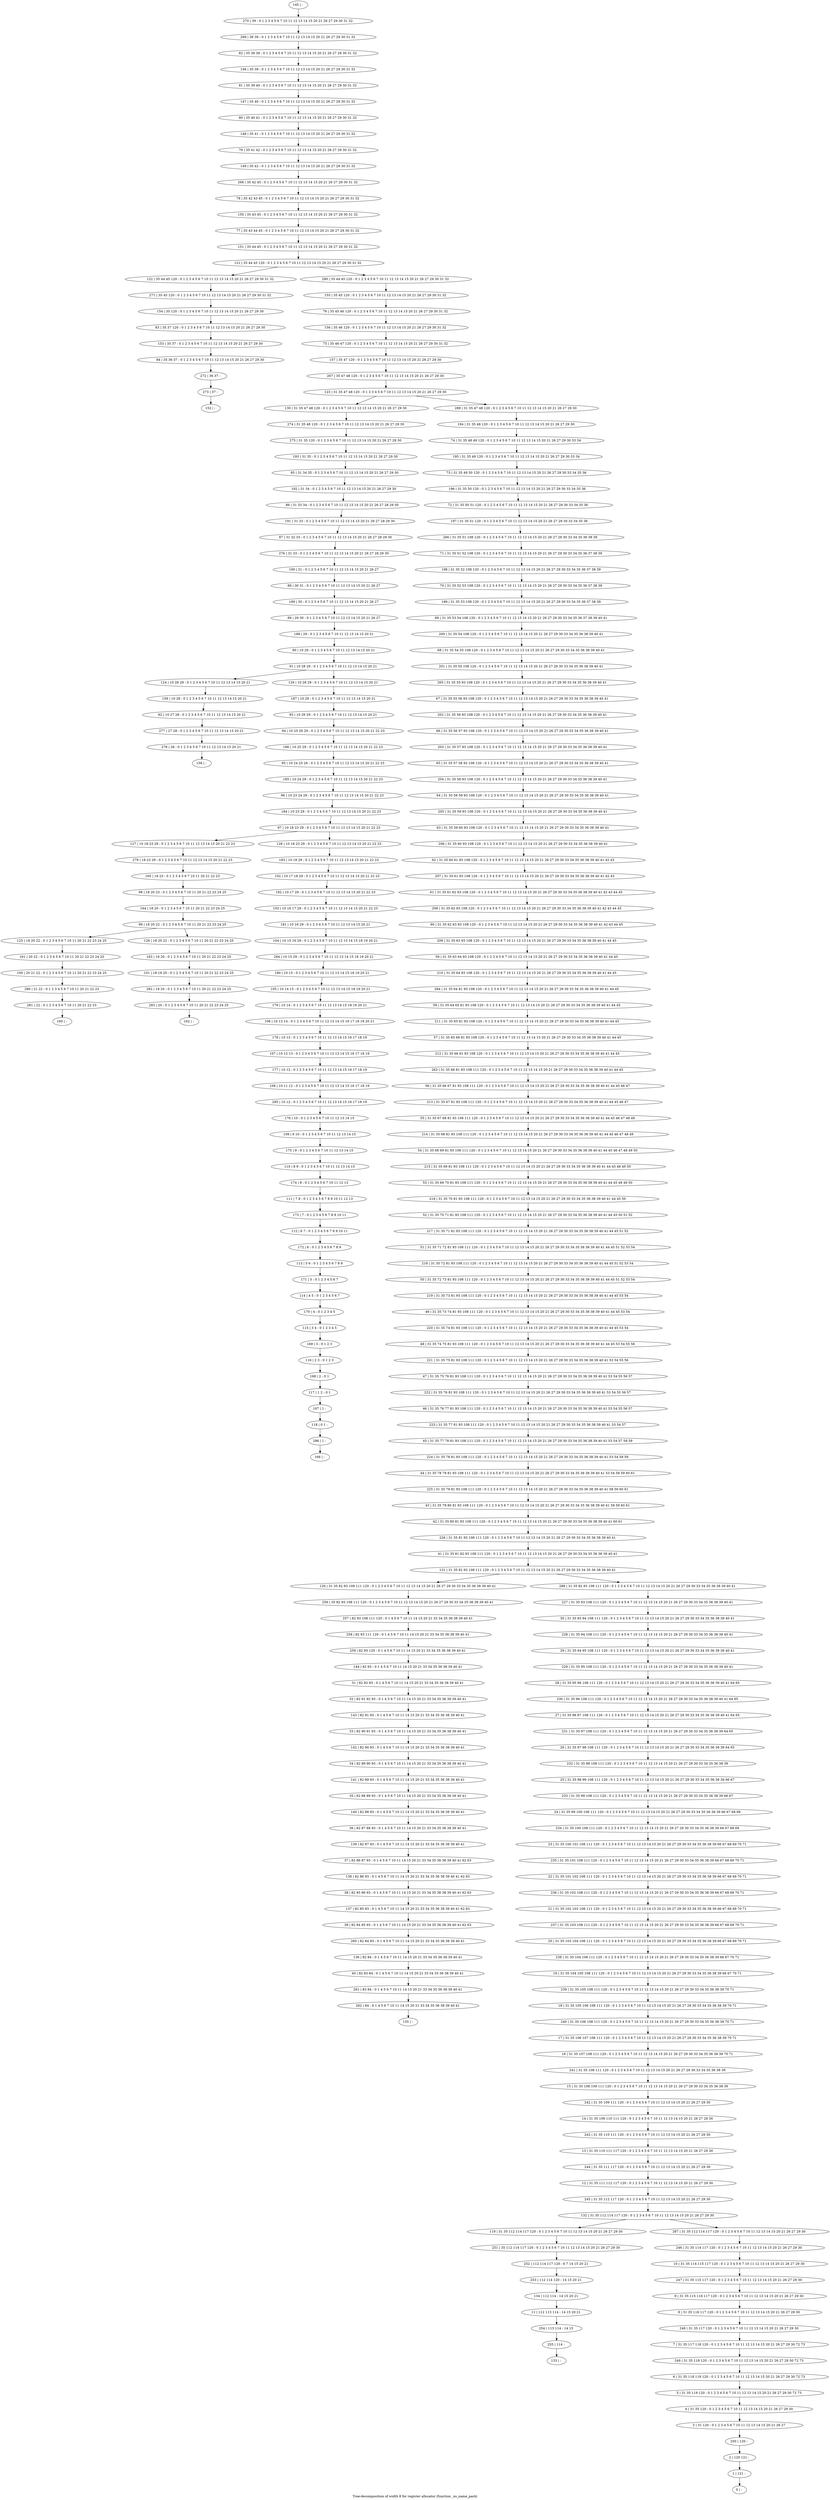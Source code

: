 digraph G {
graph [label="Tree-decomposition of width 8 for register allocator (function _ns_name_pack)"]
0[label="0 | : "];
1[label="1 | 121 : "];
2[label="2 | 120 121 : "];
3[label="3 | 31 120 : 0 1 2 3 4 5 6 7 10 11 12 13 14 15 20 21 26 27 "];
4[label="4 | 31 35 120 : 0 1 2 3 4 5 6 7 10 11 12 13 14 15 20 21 26 27 29 30 "];
5[label="5 | 31 35 119 120 : 0 1 2 3 4 5 6 7 10 11 12 13 14 15 20 21 26 27 29 30 72 73 "];
6[label="6 | 31 35 118 119 120 : 0 1 2 3 4 5 6 7 10 11 12 13 14 15 20 21 26 27 29 30 72 73 "];
7[label="7 | 31 35 117 118 120 : 0 1 2 3 4 5 6 7 10 11 12 13 14 15 20 21 26 27 29 30 72 73 "];
8[label="8 | 31 35 116 117 120 : 0 1 2 3 4 5 6 7 10 11 12 13 14 15 20 21 26 27 29 30 "];
9[label="9 | 31 35 115 116 117 120 : 0 1 2 3 4 5 6 7 10 11 12 13 14 15 20 21 26 27 29 30 "];
10[label="10 | 31 35 114 115 117 120 : 0 1 2 3 4 5 6 7 10 11 12 13 14 15 20 21 26 27 29 30 "];
11[label="11 | 112 113 114 : 14 15 20 21 "];
12[label="12 | 31 35 111 112 117 120 : 0 1 2 3 4 5 6 7 10 11 12 13 14 15 20 21 26 27 29 30 "];
13[label="13 | 31 35 110 111 117 120 : 0 1 2 3 4 5 6 7 10 11 12 13 14 15 20 21 26 27 29 30 "];
14[label="14 | 31 35 109 110 111 120 : 0 1 2 3 4 5 6 7 10 11 12 13 14 15 20 21 26 27 29 30 "];
15[label="15 | 31 35 108 109 111 120 : 0 1 2 3 4 5 6 7 10 11 12 13 14 15 20 21 26 27 29 30 33 34 35 36 38 39 "];
16[label="16 | 31 35 107 108 111 120 : 0 1 2 3 4 5 6 7 10 11 12 13 14 15 20 21 26 27 29 30 33 34 35 36 38 39 70 71 "];
17[label="17 | 31 35 106 107 108 111 120 : 0 1 2 3 4 5 6 7 10 11 12 13 14 15 20 21 26 27 29 30 33 34 35 36 38 39 70 71 "];
18[label="18 | 31 35 105 106 108 111 120 : 0 1 2 3 4 5 6 7 10 11 12 13 14 15 20 21 26 27 29 30 33 34 35 36 38 39 70 71 "];
19[label="19 | 31 35 104 105 108 111 120 : 0 1 2 3 4 5 6 7 10 11 12 13 14 15 20 21 26 27 29 30 33 34 35 36 38 39 66 67 70 71 "];
20[label="20 | 31 35 103 104 108 111 120 : 0 1 2 3 4 5 6 7 10 11 12 13 14 15 20 21 26 27 29 30 33 34 35 36 38 39 66 67 68 69 70 71 "];
21[label="21 | 31 35 102 103 108 111 120 : 0 1 2 3 4 5 6 7 10 11 12 13 14 15 20 21 26 27 29 30 33 34 35 36 38 39 66 67 68 69 70 71 "];
22[label="22 | 31 35 101 102 108 111 120 : 0 1 2 3 4 5 6 7 10 11 12 13 14 15 20 21 26 27 29 30 33 34 35 36 38 39 66 67 68 69 70 71 "];
23[label="23 | 31 35 100 101 108 111 120 : 0 1 2 3 4 5 6 7 10 11 12 13 14 15 20 21 26 27 29 30 33 34 35 36 38 39 66 67 68 69 70 71 "];
24[label="24 | 31 35 99 100 108 111 120 : 0 1 2 3 4 5 6 7 10 11 12 13 14 15 20 21 26 27 29 30 33 34 35 36 38 39 66 67 68 69 "];
25[label="25 | 31 35 98 99 108 111 120 : 0 1 2 3 4 5 6 7 10 11 12 13 14 15 20 21 26 27 29 30 33 34 35 36 38 39 66 67 "];
26[label="26 | 31 35 97 98 108 111 120 : 0 1 2 3 4 5 6 7 10 11 12 13 14 15 20 21 26 27 29 30 33 34 35 36 38 39 64 65 "];
27[label="27 | 31 35 96 97 108 111 120 : 0 1 2 3 4 5 6 7 10 11 12 13 14 15 20 21 26 27 29 30 33 34 35 36 38 39 40 41 64 65 "];
28[label="28 | 31 35 95 96 108 111 120 : 0 1 2 3 4 5 6 7 10 11 12 13 14 15 20 21 26 27 29 30 33 34 35 36 38 39 40 41 64 65 "];
29[label="29 | 31 35 94 95 108 111 120 : 0 1 2 3 4 5 6 7 10 11 12 13 14 15 20 21 26 27 29 30 33 34 35 36 38 39 40 41 "];
30[label="30 | 31 35 93 94 108 111 120 : 0 1 2 3 4 5 6 7 10 11 12 13 14 15 20 21 26 27 29 30 33 34 35 36 38 39 40 41 "];
31[label="31 | 82 92 93 : 0 1 4 5 6 7 10 11 14 15 20 21 33 34 35 36 38 39 40 41 "];
32[label="32 | 82 91 92 93 : 0 1 4 5 6 7 10 11 14 15 20 21 33 34 35 36 38 39 40 41 "];
33[label="33 | 82 90 91 93 : 0 1 4 5 6 7 10 11 14 15 20 21 33 34 35 36 38 39 40 41 "];
34[label="34 | 82 89 90 93 : 0 1 4 5 6 7 10 11 14 15 20 21 33 34 35 36 38 39 40 41 "];
35[label="35 | 82 88 89 93 : 0 1 4 5 6 7 10 11 14 15 20 21 33 34 35 36 38 39 40 41 "];
36[label="36 | 82 87 88 93 : 0 1 4 5 6 7 10 11 14 15 20 21 33 34 35 36 38 39 40 41 "];
37[label="37 | 82 86 87 93 : 0 1 4 5 6 7 10 11 14 15 20 21 33 34 35 36 38 39 40 41 62 63 "];
38[label="38 | 82 85 86 93 : 0 1 4 5 6 7 10 11 14 15 20 21 33 34 35 36 38 39 40 41 62 63 "];
39[label="39 | 82 84 85 93 : 0 1 4 5 6 7 10 11 14 15 20 21 33 34 35 36 38 39 40 41 62 63 "];
40[label="40 | 82 83 84 : 0 1 4 5 6 7 10 11 14 15 20 21 33 34 35 36 38 39 40 41 "];
41[label="41 | 31 35 81 82 93 108 111 120 : 0 1 2 3 4 5 6 7 10 11 12 13 14 15 20 21 26 27 29 30 33 34 35 36 38 39 40 41 "];
42[label="42 | 31 35 80 81 93 108 111 120 : 0 1 2 3 4 5 6 7 10 11 12 13 14 15 20 21 26 27 29 30 33 34 35 36 38 39 40 41 60 61 "];
43[label="43 | 31 35 79 80 81 93 108 111 120 : 0 1 2 3 4 5 6 7 10 11 12 13 14 15 20 21 26 27 29 30 33 34 35 36 38 39 40 41 58 59 60 61 "];
44[label="44 | 31 35 78 79 81 93 108 111 120 : 0 1 2 3 4 5 6 7 10 11 12 13 14 15 20 21 26 27 29 30 33 34 35 36 38 39 40 41 53 54 58 59 60 61 "];
45[label="45 | 31 35 77 78 81 93 108 111 120 : 0 1 2 3 4 5 6 7 10 11 12 13 14 15 20 21 26 27 29 30 33 34 35 36 38 39 40 41 53 54 57 58 59 "];
46[label="46 | 31 35 76 77 81 93 108 111 120 : 0 1 2 3 4 5 6 7 10 11 12 13 14 15 20 21 26 27 29 30 33 34 35 36 38 39 40 41 53 54 55 56 57 "];
47[label="47 | 31 35 75 76 81 93 108 111 120 : 0 1 2 3 4 5 6 7 10 11 12 13 14 15 20 21 26 27 29 30 33 34 35 36 38 39 40 41 53 54 55 56 57 "];
48[label="48 | 31 35 74 75 81 93 108 111 120 : 0 1 2 3 4 5 6 7 10 11 12 13 14 15 20 21 26 27 29 30 33 34 35 36 38 39 40 41 44 45 53 54 55 56 "];
49[label="49 | 31 35 73 74 81 93 108 111 120 : 0 1 2 3 4 5 6 7 10 11 12 13 14 15 20 21 26 27 29 30 33 34 35 36 38 39 40 41 44 45 53 54 "];
50[label="50 | 31 35 72 73 81 93 108 111 120 : 0 1 2 3 4 5 6 7 10 11 12 13 14 15 20 21 26 27 29 30 33 34 35 36 38 39 40 41 44 45 51 52 53 54 "];
51[label="51 | 31 35 71 72 81 93 108 111 120 : 0 1 2 3 4 5 6 7 10 11 12 13 14 15 20 21 26 27 29 30 33 34 35 36 38 39 40 41 44 45 51 52 53 54 "];
52[label="52 | 31 35 70 71 81 93 108 111 120 : 0 1 2 3 4 5 6 7 10 11 12 13 14 15 20 21 26 27 29 30 33 34 35 36 38 39 40 41 44 45 50 51 52 "];
53[label="53 | 31 35 69 70 81 93 108 111 120 : 0 1 2 3 4 5 6 7 10 11 12 13 14 15 20 21 26 27 29 30 33 34 35 36 38 39 40 41 44 45 48 49 50 "];
54[label="54 | 31 35 68 69 81 93 108 111 120 : 0 1 2 3 4 5 6 7 10 11 12 13 14 15 20 21 26 27 29 30 33 34 35 36 38 39 40 41 44 45 46 47 48 49 50 "];
55[label="55 | 31 35 67 68 81 93 108 111 120 : 0 1 2 3 4 5 6 7 10 11 12 13 14 15 20 21 26 27 29 30 33 34 35 36 38 39 40 41 44 45 46 47 48 49 "];
56[label="56 | 31 35 66 67 81 93 108 111 120 : 0 1 2 3 4 5 6 7 10 11 12 13 14 15 20 21 26 27 29 30 33 34 35 36 38 39 40 41 44 45 46 47 "];
57[label="57 | 31 35 65 66 81 93 108 120 : 0 1 2 3 4 5 6 7 10 11 12 13 14 15 20 21 26 27 29 30 33 34 35 36 38 39 40 41 44 45 "];
58[label="58 | 31 35 64 65 81 93 108 120 : 0 1 2 3 4 5 6 7 10 11 12 13 14 15 20 21 26 27 29 30 33 34 35 36 38 39 40 41 44 45 "];
59[label="59 | 31 35 63 64 93 108 120 : 0 1 2 3 4 5 6 7 10 11 12 13 14 15 20 21 26 27 29 30 33 34 35 36 38 39 40 41 44 45 "];
60[label="60 | 31 35 62 63 93 108 120 : 0 1 2 3 4 5 6 7 10 11 12 13 14 15 20 21 26 27 29 30 33 34 35 36 38 39 40 41 42 43 44 45 "];
61[label="61 | 31 35 61 62 93 108 120 : 0 1 2 3 4 5 6 7 10 11 12 13 14 15 20 21 26 27 29 30 33 34 35 36 38 39 40 41 42 43 44 45 "];
62[label="62 | 31 35 60 61 93 108 120 : 0 1 2 3 4 5 6 7 10 11 12 13 14 15 20 21 26 27 29 30 33 34 35 36 38 39 40 41 42 43 "];
63[label="63 | 31 35 59 60 93 108 120 : 0 1 2 3 4 5 6 7 10 11 12 13 14 15 20 21 26 27 29 30 33 34 35 36 38 39 40 41 "];
64[label="64 | 31 35 58 59 93 108 120 : 0 1 2 3 4 5 6 7 10 11 12 13 14 15 20 21 26 27 29 30 33 34 35 36 38 39 40 41 "];
65[label="65 | 31 35 57 58 93 108 120 : 0 1 2 3 4 5 6 7 10 11 12 13 14 15 20 21 26 27 29 30 33 34 35 36 38 39 40 41 "];
66[label="66 | 31 35 56 57 93 108 120 : 0 1 2 3 4 5 6 7 10 11 12 13 14 15 20 21 26 27 29 30 33 34 35 36 38 39 40 41 "];
67[label="67 | 31 35 55 56 93 108 120 : 0 1 2 3 4 5 6 7 10 11 12 13 14 15 20 21 26 27 29 30 33 34 35 36 38 39 40 41 "];
68[label="68 | 31 35 54 55 108 120 : 0 1 2 3 4 5 6 7 10 11 12 13 14 15 20 21 26 27 29 30 33 34 35 36 38 39 40 41 "];
69[label="69 | 31 35 53 54 108 120 : 0 1 2 3 4 5 6 7 10 11 12 13 14 15 20 21 26 27 29 30 33 34 35 36 37 38 39 40 41 "];
70[label="70 | 31 35 52 53 108 120 : 0 1 2 3 4 5 6 7 10 11 12 13 14 15 20 21 26 27 29 30 33 34 35 36 37 38 39 "];
71[label="71 | 31 35 51 52 108 120 : 0 1 2 3 4 5 6 7 10 11 12 13 14 15 20 21 26 27 29 30 33 34 35 36 37 38 39 "];
72[label="72 | 31 35 50 51 120 : 0 1 2 3 4 5 6 7 10 11 12 13 14 15 20 21 26 27 29 30 33 34 35 36 "];
73[label="73 | 31 35 49 50 120 : 0 1 2 3 4 5 6 7 10 11 12 13 14 15 20 21 26 27 29 30 33 34 35 36 "];
74[label="74 | 31 35 48 49 120 : 0 1 2 3 4 5 6 7 10 11 12 13 14 15 20 21 26 27 29 30 33 34 "];
75[label="75 | 35 46 47 120 : 0 1 2 3 4 5 6 7 10 11 12 13 14 15 20 21 26 27 29 30 31 32 "];
76[label="76 | 35 45 46 120 : 0 1 2 3 4 5 6 7 10 11 12 13 14 15 20 21 26 27 29 30 31 32 "];
77[label="77 | 35 43 44 45 : 0 1 2 3 4 5 6 7 10 11 12 13 14 15 20 21 26 27 29 30 31 32 "];
78[label="78 | 35 42 43 45 : 0 1 2 3 4 5 6 7 10 11 12 13 14 15 20 21 26 27 29 30 31 32 "];
79[label="79 | 35 41 42 : 0 1 2 3 4 5 6 7 10 11 12 13 14 15 20 21 26 27 29 30 31 32 "];
80[label="80 | 35 40 41 : 0 1 2 3 4 5 6 7 10 11 12 13 14 15 20 21 26 27 29 30 31 32 "];
81[label="81 | 35 39 40 : 0 1 2 3 4 5 6 7 10 11 12 13 14 15 20 21 26 27 29 30 31 32 "];
82[label="82 | 35 38 39 : 0 1 2 3 4 5 6 7 10 11 12 13 14 15 20 21 26 27 29 30 31 32 "];
83[label="83 | 35 37 120 : 0 1 2 3 4 5 6 7 10 11 12 13 14 15 20 21 26 27 29 30 "];
84[label="84 | 35 36 37 : 0 1 2 3 4 5 6 7 10 11 12 13 14 15 20 21 26 27 29 30 "];
85[label="85 | 31 34 35 : 0 1 2 3 4 5 6 7 10 11 12 13 14 15 20 21 26 27 29 30 "];
86[label="86 | 31 33 34 : 0 1 2 3 4 5 6 7 10 11 12 13 14 15 20 21 26 27 28 29 30 "];
87[label="87 | 31 32 33 : 0 1 2 3 4 5 6 7 10 11 12 13 14 15 20 21 26 27 28 29 30 "];
88[label="88 | 30 31 : 0 1 2 3 4 5 6 7 10 11 12 13 14 15 20 21 26 27 "];
89[label="89 | 29 30 : 0 1 2 3 4 5 6 7 10 11 12 13 14 15 20 21 26 27 "];
90[label="90 | 10 29 : 0 1 2 3 4 5 6 7 10 11 12 13 14 15 20 21 "];
91[label="91 | 10 28 29 : 0 1 2 3 4 5 6 7 10 11 12 13 14 15 20 21 "];
92[label="92 | 10 27 28 : 0 1 2 3 4 5 6 7 10 11 12 13 14 15 20 21 "];
93[label="93 | 10 26 29 : 0 1 2 3 4 5 6 7 10 11 12 13 14 15 20 21 "];
94[label="94 | 10 25 26 29 : 0 1 2 3 4 5 6 7 10 11 12 13 14 15 20 21 22 23 "];
95[label="95 | 10 24 25 29 : 0 1 2 3 4 5 6 7 10 11 12 13 14 15 20 21 22 23 "];
96[label="96 | 10 23 24 29 : 0 1 2 3 4 5 6 7 10 11 12 13 14 15 20 21 22 23 "];
97[label="97 | 10 18 23 29 : 0 1 2 3 4 5 6 7 10 11 12 13 14 15 20 21 22 23 "];
98[label="98 | 18 20 23 : 0 1 2 3 4 5 6 7 10 11 20 21 22 23 24 25 "];
99[label="99 | 18 20 22 : 0 1 2 3 4 5 6 7 10 11 20 21 22 23 24 25 "];
100[label="100 | 20 21 22 : 0 1 2 3 4 5 6 7 10 11 20 21 22 23 24 25 "];
101[label="101 | 18 19 20 : 0 1 2 3 4 5 6 7 10 11 20 21 22 23 24 25 "];
102[label="102 | 10 17 18 29 : 0 1 2 3 4 5 6 7 10 11 12 13 14 15 20 21 22 23 "];
103[label="103 | 10 16 17 29 : 0 1 2 3 4 5 6 7 10 11 12 13 14 15 20 21 22 23 "];
104[label="104 | 10 15 16 29 : 0 1 2 3 4 5 6 7 10 11 12 13 14 15 18 19 20 21 "];
105[label="105 | 10 14 15 : 0 1 2 3 4 5 6 7 10 11 12 13 14 15 18 19 20 21 "];
106[label="106 | 10 13 14 : 0 1 2 3 4 5 6 7 10 11 12 13 14 15 16 17 18 19 20 21 "];
107[label="107 | 10 12 13 : 0 1 2 3 4 5 6 7 10 11 12 13 14 15 16 17 18 19 "];
108[label="108 | 10 11 12 : 0 1 2 3 4 5 6 7 10 11 12 13 14 15 16 17 18 19 "];
109[label="109 | 9 10 : 0 1 2 3 4 5 6 7 10 11 12 13 14 15 "];
110[label="110 | 8 9 : 0 1 2 3 4 5 6 7 10 11 12 13 14 15 "];
111[label="111 | 7 8 : 0 1 2 3 4 5 6 7 8 9 10 11 12 13 "];
112[label="112 | 6 7 : 0 1 2 3 4 5 6 7 8 9 10 11 "];
113[label="113 | 5 6 : 0 1 2 3 4 5 6 7 8 9 "];
114[label="114 | 4 5 : 0 1 2 3 4 5 6 7 "];
115[label="115 | 3 4 : 0 1 2 3 4 5 "];
116[label="116 | 2 3 : 0 1 2 3 "];
117[label="117 | 1 2 : 0 1 "];
118[label="118 | 0 1 : "];
119[label="119 | 31 35 112 114 117 120 : 0 1 2 3 4 5 6 7 10 11 12 13 14 15 20 21 26 27 29 30 "];
120[label="120 | 31 35 82 93 108 111 120 : 0 1 2 3 4 5 6 7 10 11 12 13 14 15 20 21 26 27 29 30 33 34 35 36 38 39 40 41 "];
121[label="121 | 35 44 45 120 : 0 1 2 3 4 5 6 7 10 11 12 13 14 15 20 21 26 27 29 30 31 32 "];
122[label="122 | 35 44 45 120 : 0 1 2 3 4 5 6 7 10 11 12 13 14 15 20 21 26 27 29 30 31 32 "];
123[label="123 | 31 35 47 48 120 : 0 1 2 3 4 5 6 7 10 11 12 13 14 15 20 21 26 27 29 30 "];
124[label="124 | 10 28 29 : 0 1 2 3 4 5 6 7 10 11 12 13 14 15 20 21 "];
125[label="125 | 18 20 22 : 0 1 2 3 4 5 6 7 10 11 20 21 22 23 24 25 "];
126[label="126 | 18 20 22 : 0 1 2 3 4 5 6 7 10 11 20 21 22 23 24 25 "];
127[label="127 | 10 18 23 29 : 0 1 2 3 4 5 6 7 10 11 12 13 14 15 20 21 22 23 "];
128[label="128 | 10 18 23 29 : 0 1 2 3 4 5 6 7 10 11 12 13 14 15 20 21 22 23 "];
129[label="129 | 10 28 29 : 0 1 2 3 4 5 6 7 10 11 12 13 14 15 20 21 "];
130[label="130 | 31 35 47 48 120 : 0 1 2 3 4 5 6 7 10 11 12 13 14 15 20 21 26 27 29 30 "];
131[label="131 | 31 35 82 93 108 111 120 : 0 1 2 3 4 5 6 7 10 11 12 13 14 15 20 21 26 27 29 30 33 34 35 36 38 39 40 41 "];
132[label="132 | 31 35 112 114 117 120 : 0 1 2 3 4 5 6 7 10 11 12 13 14 15 20 21 26 27 29 30 "];
133[label="133 | : "];
134[label="134 | 112 114 : 14 15 20 21 "];
135[label="135 | : "];
136[label="136 | 82 84 : 0 1 4 5 6 7 10 11 14 15 20 21 33 34 35 36 38 39 40 41 "];
137[label="137 | 82 85 93 : 0 1 4 5 6 7 10 11 14 15 20 21 33 34 35 36 38 39 40 41 62 63 "];
138[label="138 | 82 86 93 : 0 1 4 5 6 7 10 11 14 15 20 21 33 34 35 36 38 39 40 41 62 63 "];
139[label="139 | 82 87 93 : 0 1 4 5 6 7 10 11 14 15 20 21 33 34 35 36 38 39 40 41 "];
140[label="140 | 82 88 93 : 0 1 4 5 6 7 10 11 14 15 20 21 33 34 35 36 38 39 40 41 "];
141[label="141 | 82 89 93 : 0 1 4 5 6 7 10 11 14 15 20 21 33 34 35 36 38 39 40 41 "];
142[label="142 | 82 90 93 : 0 1 4 5 6 7 10 11 14 15 20 21 33 34 35 36 38 39 40 41 "];
143[label="143 | 82 91 93 : 0 1 4 5 6 7 10 11 14 15 20 21 33 34 35 36 38 39 40 41 "];
144[label="144 | 82 93 : 0 1 4 5 6 7 10 11 14 15 20 21 33 34 35 36 38 39 40 41 "];
145[label="145 | : "];
146[label="146 | 35 39 : 0 1 2 3 4 5 6 7 10 11 12 13 14 15 20 21 26 27 29 30 31 32 "];
147[label="147 | 35 40 : 0 1 2 3 4 5 6 7 10 11 12 13 14 15 20 21 26 27 29 30 31 32 "];
148[label="148 | 35 41 : 0 1 2 3 4 5 6 7 10 11 12 13 14 15 20 21 26 27 29 30 31 32 "];
149[label="149 | 35 42 : 0 1 2 3 4 5 6 7 10 11 12 13 14 15 20 21 26 27 29 30 31 32 "];
150[label="150 | 35 43 45 : 0 1 2 3 4 5 6 7 10 11 12 13 14 15 20 21 26 27 29 30 31 32 "];
151[label="151 | 35 44 45 : 0 1 2 3 4 5 6 7 10 11 12 13 14 15 20 21 26 27 29 30 31 32 "];
152[label="152 | : "];
153[label="153 | 35 37 : 0 1 2 3 4 5 6 7 10 11 12 13 14 15 20 21 26 27 29 30 "];
154[label="154 | 35 120 : 0 1 2 3 4 5 6 7 10 11 12 13 14 15 20 21 26 27 29 30 "];
155[label="155 | 35 45 120 : 0 1 2 3 4 5 6 7 10 11 12 13 14 15 20 21 26 27 29 30 31 32 "];
156[label="156 | 35 46 120 : 0 1 2 3 4 5 6 7 10 11 12 13 14 15 20 21 26 27 29 30 31 32 "];
157[label="157 | 35 47 120 : 0 1 2 3 4 5 6 7 10 11 12 13 14 15 20 21 26 27 29 30 "];
158[label="158 | : "];
159[label="159 | 10 28 : 0 1 2 3 4 5 6 7 10 11 12 13 14 15 20 21 "];
160[label="160 | : "];
161[label="161 | 20 22 : 0 1 2 3 4 5 6 7 10 11 20 21 22 23 24 25 "];
162[label="162 | : "];
163[label="163 | 18 20 : 0 1 2 3 4 5 6 7 10 11 20 21 22 23 24 25 "];
164[label="164 | 18 20 : 0 1 2 3 4 5 6 7 10 11 20 21 22 23 24 25 "];
165[label="165 | 18 23 : 0 1 2 3 4 5 6 7 10 11 20 21 22 23 "];
166[label="166 | : "];
167[label="167 | 1 : "];
168[label="168 | 2 : 0 1 "];
169[label="169 | 3 : 0 1 2 3 "];
170[label="170 | 4 : 0 1 2 3 4 5 "];
171[label="171 | 5 : 0 1 2 3 4 5 6 7 "];
172[label="172 | 6 : 0 1 2 3 4 5 6 7 8 9 "];
173[label="173 | 7 : 0 1 2 3 4 5 6 7 8 9 10 11 "];
174[label="174 | 8 : 0 1 2 3 4 5 6 7 10 11 12 13 "];
175[label="175 | 9 : 0 1 2 3 4 5 6 7 10 11 12 13 14 15 "];
176[label="176 | 10 : 0 1 2 3 4 5 6 7 10 11 12 13 14 15 "];
177[label="177 | 10 12 : 0 1 2 3 4 5 6 7 10 11 12 13 14 15 16 17 18 19 "];
178[label="178 | 10 13 : 0 1 2 3 4 5 6 7 10 11 12 13 14 15 16 17 18 19 "];
179[label="179 | 10 14 : 0 1 2 3 4 5 6 7 10 11 12 13 14 15 18 19 20 21 "];
180[label="180 | 10 15 : 0 1 2 3 4 5 6 7 10 11 12 13 14 15 18 19 20 21 "];
181[label="181 | 10 16 29 : 0 1 2 3 4 5 6 7 10 11 12 13 14 15 20 21 "];
182[label="182 | 10 17 29 : 0 1 2 3 4 5 6 7 10 11 12 13 14 15 20 21 22 23 "];
183[label="183 | 10 18 29 : 0 1 2 3 4 5 6 7 10 11 12 13 14 15 20 21 22 23 "];
184[label="184 | 10 23 29 : 0 1 2 3 4 5 6 7 10 11 12 13 14 15 20 21 22 23 "];
185[label="185 | 10 24 29 : 0 1 2 3 4 5 6 7 10 11 12 13 14 15 20 21 22 23 "];
186[label="186 | 10 25 29 : 0 1 2 3 4 5 6 7 10 11 12 13 14 15 20 21 22 23 "];
187[label="187 | 10 29 : 0 1 2 3 4 5 6 7 10 11 12 13 14 15 20 21 "];
188[label="188 | 29 : 0 1 2 3 4 5 6 7 10 11 12 13 14 15 20 21 "];
189[label="189 | 30 : 0 1 2 3 4 5 6 7 10 11 12 13 14 15 20 21 26 27 "];
190[label="190 | 31 : 0 1 2 3 4 5 6 7 10 11 12 13 14 15 20 21 26 27 "];
191[label="191 | 31 33 : 0 1 2 3 4 5 6 7 10 11 12 13 14 15 20 21 26 27 28 29 30 "];
192[label="192 | 31 34 : 0 1 2 3 4 5 6 7 10 11 12 13 14 15 20 21 26 27 29 30 "];
193[label="193 | 31 35 : 0 1 2 3 4 5 6 7 10 11 12 13 14 15 20 21 26 27 29 30 "];
194[label="194 | 31 35 48 120 : 0 1 2 3 4 5 6 7 10 11 12 13 14 15 20 21 26 27 29 30 "];
195[label="195 | 31 35 49 120 : 0 1 2 3 4 5 6 7 10 11 12 13 14 15 20 21 26 27 29 30 33 34 "];
196[label="196 | 31 35 50 120 : 0 1 2 3 4 5 6 7 10 11 12 13 14 15 20 21 26 27 29 30 33 34 35 36 "];
197[label="197 | 31 35 51 120 : 0 1 2 3 4 5 6 7 10 11 12 13 14 15 20 21 26 27 29 30 33 34 35 36 "];
198[label="198 | 31 35 52 108 120 : 0 1 2 3 4 5 6 7 10 11 12 13 14 15 20 21 26 27 29 30 33 34 35 36 37 38 39 "];
199[label="199 | 31 35 53 108 120 : 0 1 2 3 4 5 6 7 10 11 12 13 14 15 20 21 26 27 29 30 33 34 35 36 37 38 39 "];
200[label="200 | 31 35 54 108 120 : 0 1 2 3 4 5 6 7 10 11 12 13 14 15 20 21 26 27 29 30 33 34 35 36 38 39 40 41 "];
201[label="201 | 31 35 55 108 120 : 0 1 2 3 4 5 6 7 10 11 12 13 14 15 20 21 26 27 29 30 33 34 35 36 38 39 40 41 "];
202[label="202 | 31 35 56 93 108 120 : 0 1 2 3 4 5 6 7 10 11 12 13 14 15 20 21 26 27 29 30 33 34 35 36 38 39 40 41 "];
203[label="203 | 31 35 57 93 108 120 : 0 1 2 3 4 5 6 7 10 11 12 13 14 15 20 21 26 27 29 30 33 34 35 36 38 39 40 41 "];
204[label="204 | 31 35 58 93 108 120 : 0 1 2 3 4 5 6 7 10 11 12 13 14 15 20 21 26 27 29 30 33 34 35 36 38 39 40 41 "];
205[label="205 | 31 35 59 93 108 120 : 0 1 2 3 4 5 6 7 10 11 12 13 14 15 20 21 26 27 29 30 33 34 35 36 38 39 40 41 "];
206[label="206 | 31 35 60 93 108 120 : 0 1 2 3 4 5 6 7 10 11 12 13 14 15 20 21 26 27 29 30 33 34 35 36 38 39 40 41 "];
207[label="207 | 31 35 61 93 108 120 : 0 1 2 3 4 5 6 7 10 11 12 13 14 15 20 21 26 27 29 30 33 34 35 36 38 39 40 41 42 43 "];
208[label="208 | 31 35 62 93 108 120 : 0 1 2 3 4 5 6 7 10 11 12 13 14 15 20 21 26 27 29 30 33 34 35 36 38 39 40 41 42 43 44 45 "];
209[label="209 | 31 35 63 93 108 120 : 0 1 2 3 4 5 6 7 10 11 12 13 14 15 20 21 26 27 29 30 33 34 35 36 38 39 40 41 44 45 "];
210[label="210 | 31 35 64 93 108 120 : 0 1 2 3 4 5 6 7 10 11 12 13 14 15 20 21 26 27 29 30 33 34 35 36 38 39 40 41 44 45 "];
211[label="211 | 31 35 65 81 93 108 120 : 0 1 2 3 4 5 6 7 10 11 12 13 14 15 20 21 26 27 29 30 33 34 35 36 38 39 40 41 44 45 "];
212[label="212 | 31 35 66 81 93 108 120 : 0 1 2 3 4 5 6 7 10 11 12 13 14 15 20 21 26 27 29 30 33 34 35 36 38 39 40 41 44 45 "];
213[label="213 | 31 35 67 81 93 108 111 120 : 0 1 2 3 4 5 6 7 10 11 12 13 14 15 20 21 26 27 29 30 33 34 35 36 38 39 40 41 44 45 46 47 "];
214[label="214 | 31 35 68 81 93 108 111 120 : 0 1 2 3 4 5 6 7 10 11 12 13 14 15 20 21 26 27 29 30 33 34 35 36 38 39 40 41 44 45 46 47 48 49 "];
215[label="215 | 31 35 69 81 93 108 111 120 : 0 1 2 3 4 5 6 7 10 11 12 13 14 15 20 21 26 27 29 30 33 34 35 36 38 39 40 41 44 45 48 49 50 "];
216[label="216 | 31 35 70 81 93 108 111 120 : 0 1 2 3 4 5 6 7 10 11 12 13 14 15 20 21 26 27 29 30 33 34 35 36 38 39 40 41 44 45 50 "];
217[label="217 | 31 35 71 81 93 108 111 120 : 0 1 2 3 4 5 6 7 10 11 12 13 14 15 20 21 26 27 29 30 33 34 35 36 38 39 40 41 44 45 51 52 "];
218[label="218 | 31 35 72 81 93 108 111 120 : 0 1 2 3 4 5 6 7 10 11 12 13 14 15 20 21 26 27 29 30 33 34 35 36 38 39 40 41 44 45 51 52 53 54 "];
219[label="219 | 31 35 73 81 93 108 111 120 : 0 1 2 3 4 5 6 7 10 11 12 13 14 15 20 21 26 27 29 30 33 34 35 36 38 39 40 41 44 45 53 54 "];
220[label="220 | 31 35 74 81 93 108 111 120 : 0 1 2 3 4 5 6 7 10 11 12 13 14 15 20 21 26 27 29 30 33 34 35 36 38 39 40 41 44 45 53 54 "];
221[label="221 | 31 35 75 81 93 108 111 120 : 0 1 2 3 4 5 6 7 10 11 12 13 14 15 20 21 26 27 29 30 33 34 35 36 38 39 40 41 53 54 55 56 "];
222[label="222 | 31 35 76 81 93 108 111 120 : 0 1 2 3 4 5 6 7 10 11 12 13 14 15 20 21 26 27 29 30 33 34 35 36 38 39 40 41 53 54 55 56 57 "];
223[label="223 | 31 35 77 81 93 108 111 120 : 0 1 2 3 4 5 6 7 10 11 12 13 14 15 20 21 26 27 29 30 33 34 35 36 38 39 40 41 53 54 57 "];
224[label="224 | 31 35 78 81 93 108 111 120 : 0 1 2 3 4 5 6 7 10 11 12 13 14 15 20 21 26 27 29 30 33 34 35 36 38 39 40 41 53 54 58 59 "];
225[label="225 | 31 35 79 81 93 108 111 120 : 0 1 2 3 4 5 6 7 10 11 12 13 14 15 20 21 26 27 29 30 33 34 35 36 38 39 40 41 58 59 60 61 "];
226[label="226 | 31 35 81 93 108 111 120 : 0 1 2 3 4 5 6 7 10 11 12 13 14 15 20 21 26 27 29 30 33 34 35 36 38 39 40 41 "];
227[label="227 | 31 35 93 108 111 120 : 0 1 2 3 4 5 6 7 10 11 12 13 14 15 20 21 26 27 29 30 33 34 35 36 38 39 40 41 "];
228[label="228 | 31 35 94 108 111 120 : 0 1 2 3 4 5 6 7 10 11 12 13 14 15 20 21 26 27 29 30 33 34 35 36 38 39 40 41 "];
229[label="229 | 31 35 95 108 111 120 : 0 1 2 3 4 5 6 7 10 11 12 13 14 15 20 21 26 27 29 30 33 34 35 36 38 39 40 41 "];
230[label="230 | 31 35 96 108 111 120 : 0 1 2 3 4 5 6 7 10 11 12 13 14 15 20 21 26 27 29 30 33 34 35 36 38 39 40 41 64 65 "];
231[label="231 | 31 35 97 108 111 120 : 0 1 2 3 4 5 6 7 10 11 12 13 14 15 20 21 26 27 29 30 33 34 35 36 38 39 64 65 "];
232[label="232 | 31 35 98 108 111 120 : 0 1 2 3 4 5 6 7 10 11 12 13 14 15 20 21 26 27 29 30 33 34 35 36 38 39 "];
233[label="233 | 31 35 99 108 111 120 : 0 1 2 3 4 5 6 7 10 11 12 13 14 15 20 21 26 27 29 30 33 34 35 36 38 39 66 67 "];
234[label="234 | 31 35 100 108 111 120 : 0 1 2 3 4 5 6 7 10 11 12 13 14 15 20 21 26 27 29 30 33 34 35 36 38 39 66 67 68 69 "];
235[label="235 | 31 35 101 108 111 120 : 0 1 2 3 4 5 6 7 10 11 12 13 14 15 20 21 26 27 29 30 33 34 35 36 38 39 66 67 68 69 70 71 "];
236[label="236 | 31 35 102 108 111 120 : 0 1 2 3 4 5 6 7 10 11 12 13 14 15 20 21 26 27 29 30 33 34 35 36 38 39 66 67 68 69 70 71 "];
237[label="237 | 31 35 103 108 111 120 : 0 1 2 3 4 5 6 7 10 11 12 13 14 15 20 21 26 27 29 30 33 34 35 36 38 39 66 67 68 69 70 71 "];
238[label="238 | 31 35 104 108 111 120 : 0 1 2 3 4 5 6 7 10 11 12 13 14 15 20 21 26 27 29 30 33 34 35 36 38 39 66 67 70 71 "];
239[label="239 | 31 35 105 108 111 120 : 0 1 2 3 4 5 6 7 10 11 12 13 14 15 20 21 26 27 29 30 33 34 35 36 38 39 70 71 "];
240[label="240 | 31 35 106 108 111 120 : 0 1 2 3 4 5 6 7 10 11 12 13 14 15 20 21 26 27 29 30 33 34 35 36 38 39 70 71 "];
241[label="241 | 31 35 108 111 120 : 0 1 2 3 4 5 6 7 10 11 12 13 14 15 20 21 26 27 29 30 33 34 35 36 38 39 "];
242[label="242 | 31 35 109 111 120 : 0 1 2 3 4 5 6 7 10 11 12 13 14 15 20 21 26 27 29 30 "];
243[label="243 | 31 35 110 111 120 : 0 1 2 3 4 5 6 7 10 11 12 13 14 15 20 21 26 27 29 30 "];
244[label="244 | 31 35 111 117 120 : 0 1 2 3 4 5 6 7 10 11 12 13 14 15 20 21 26 27 29 30 "];
245[label="245 | 31 35 112 117 120 : 0 1 2 3 4 5 6 7 10 11 12 13 14 15 20 21 26 27 29 30 "];
246[label="246 | 31 35 114 117 120 : 0 1 2 3 4 5 6 7 10 11 12 13 14 15 20 21 26 27 29 30 "];
247[label="247 | 31 35 115 117 120 : 0 1 2 3 4 5 6 7 10 11 12 13 14 15 20 21 26 27 29 30 "];
248[label="248 | 31 35 117 120 : 0 1 2 3 4 5 6 7 10 11 12 13 14 15 20 21 26 27 29 30 "];
249[label="249 | 31 35 118 120 : 0 1 2 3 4 5 6 7 10 11 12 13 14 15 20 21 26 27 29 30 72 73 "];
250[label="250 | 120 : "];
251[label="251 | 35 112 114 117 120 : 0 1 2 3 4 5 6 7 10 11 12 13 14 15 20 21 26 27 29 30 "];
252[label="252 | 112 114 117 120 : 6 7 14 15 20 21 "];
253[label="253 | 112 114 120 : 14 15 20 21 "];
254[label="254 | 113 114 : 14 15 "];
255[label="255 | 114 : "];
256[label="256 | 35 82 93 108 111 120 : 0 1 2 3 4 5 6 7 10 11 12 13 14 15 20 21 26 27 29 30 33 34 35 36 38 39 40 41 "];
257[label="257 | 82 93 108 111 120 : 0 1 4 5 6 7 10 11 14 15 20 21 33 34 35 36 38 39 40 41 "];
258[label="258 | 82 93 111 120 : 0 1 4 5 6 7 10 11 14 15 20 21 33 34 35 36 38 39 40 41 "];
259[label="259 | 82 93 120 : 0 1 4 5 6 7 10 11 14 15 20 21 33 34 35 36 38 39 40 41 "];
260[label="260 | 82 84 93 : 0 1 4 5 6 7 10 11 14 15 20 21 33 34 35 36 38 39 40 41 "];
261[label="261 | 83 84 : 0 1 4 5 6 7 10 11 14 15 20 21 33 34 35 36 38 39 40 41 "];
262[label="262 | 84 : 0 1 4 5 6 7 10 11 14 15 20 21 33 34 35 36 38 39 40 41 "];
263[label="263 | 31 35 66 81 93 108 111 120 : 0 1 2 3 4 5 6 7 10 11 12 13 14 15 20 21 26 27 29 30 33 34 35 36 38 39 40 41 44 45 "];
264[label="264 | 31 35 64 81 93 108 120 : 0 1 2 3 4 5 6 7 10 11 12 13 14 15 20 21 26 27 29 30 33 34 35 36 38 39 40 41 44 45 "];
265[label="265 | 31 35 55 93 108 120 : 0 1 2 3 4 5 6 7 10 11 12 13 14 15 20 21 26 27 29 30 33 34 35 36 38 39 40 41 "];
266[label="266 | 31 35 51 108 120 : 0 1 2 3 4 5 6 7 10 11 12 13 14 15 20 21 26 27 29 30 33 34 35 36 38 39 "];
267[label="267 | 35 47 48 120 : 0 1 2 3 4 5 6 7 10 11 12 13 14 15 20 21 26 27 29 30 "];
268[label="268 | 35 42 45 : 0 1 2 3 4 5 6 7 10 11 12 13 14 15 20 21 26 27 29 30 31 32 "];
269[label="269 | 38 39 : 0 1 2 3 4 5 6 7 10 11 12 13 14 15 20 21 26 27 29 30 31 32 "];
270[label="270 | 39 : 0 1 2 3 4 5 6 7 10 11 12 13 14 15 20 21 26 27 29 30 31 32 "];
271[label="271 | 35 45 120 : 0 1 2 3 4 5 6 7 10 11 12 13 14 15 20 21 26 27 29 30 31 32 "];
272[label="272 | 36 37 : "];
273[label="273 | 37 : "];
274[label="274 | 31 35 48 120 : 0 1 2 3 4 5 6 7 10 11 12 13 14 15 20 21 26 27 29 30 "];
275[label="275 | 31 35 120 : 0 1 2 3 4 5 6 7 10 11 12 13 14 15 20 21 26 27 29 30 "];
276[label="276 | 31 33 : 0 1 2 3 4 5 6 7 10 11 12 13 14 15 20 21 26 27 28 29 30 "];
277[label="277 | 27 28 : 0 1 2 3 4 5 6 7 10 11 12 13 14 15 20 21 "];
278[label="278 | 28 : 0 1 2 3 4 5 6 7 10 11 12 13 14 15 20 21 "];
279[label="279 | 18 23 29 : 0 1 2 3 4 5 6 7 10 11 12 13 14 15 20 21 22 23 "];
280[label="280 | 21 22 : 0 1 2 3 4 5 6 7 10 11 20 21 22 23 "];
281[label="281 | 22 : 0 1 2 3 4 5 6 7 10 11 20 21 22 23 "];
282[label="282 | 19 20 : 0 1 2 3 4 5 6 7 10 11 20 21 22 23 24 25 "];
283[label="283 | 20 : 0 1 2 3 4 5 6 7 10 11 20 21 22 23 24 25 "];
284[label="284 | 10 15 29 : 0 1 2 3 4 5 6 7 10 11 12 13 14 15 18 19 20 21 "];
285[label="285 | 10 12 : 0 1 2 3 4 5 6 7 10 11 12 13 14 15 16 17 18 19 "];
286[label="286 | 1 : "];
287[label="287 | 31 35 112 114 117 120 : 0 1 2 3 4 5 6 7 10 11 12 13 14 15 20 21 26 27 29 30 "];
288[label="288 | 31 35 82 93 108 111 120 : 0 1 2 3 4 5 6 7 10 11 12 13 14 15 20 21 26 27 29 30 33 34 35 36 38 39 40 41 "];
289[label="289 | 31 35 47 48 120 : 0 1 2 3 4 5 6 7 10 11 12 13 14 15 20 21 26 27 29 30 "];
290[label="290 | 35 44 45 120 : 0 1 2 3 4 5 6 7 10 11 12 13 14 15 20 21 26 27 29 30 31 32 "];
31->32 ;
90->91 ;
93->94 ;
91->124 ;
99->125 ;
99->126 ;
97->127 ;
97->128 ;
91->129 ;
134->11 ;
136->40 ;
137->39 ;
38->137 ;
138->38 ;
37->138 ;
139->37 ;
36->139 ;
140->36 ;
35->140 ;
141->35 ;
34->141 ;
142->34 ;
33->142 ;
143->33 ;
32->143 ;
144->31 ;
153->84 ;
83->153 ;
154->83 ;
159->92 ;
124->159 ;
161->100 ;
125->161 ;
163->101 ;
126->163 ;
164->99 ;
98->164 ;
165->98 ;
167->118 ;
117->167 ;
168->117 ;
116->168 ;
169->116 ;
115->169 ;
170->115 ;
114->170 ;
171->114 ;
113->171 ;
172->113 ;
112->172 ;
173->112 ;
111->173 ;
174->111 ;
110->174 ;
175->110 ;
109->175 ;
176->109 ;
177->108 ;
107->177 ;
178->107 ;
106->178 ;
179->106 ;
105->179 ;
180->105 ;
181->104 ;
103->181 ;
182->103 ;
102->182 ;
183->102 ;
128->183 ;
184->97 ;
96->184 ;
185->96 ;
95->185 ;
186->95 ;
94->186 ;
187->93 ;
129->187 ;
188->90 ;
89->188 ;
189->89 ;
88->189 ;
190->88 ;
191->87 ;
86->191 ;
192->86 ;
85->192 ;
193->85 ;
119->251 ;
251->252 ;
253->134 ;
252->253 ;
11->254 ;
255->133 ;
254->255 ;
120->256 ;
256->257 ;
257->258 ;
259->144 ;
258->259 ;
260->136 ;
39->260 ;
40->261 ;
262->135 ;
261->262 ;
271->154 ;
122->271 ;
84->272 ;
273->152 ;
272->273 ;
130->274 ;
275->193 ;
274->275 ;
276->190 ;
87->276 ;
92->277 ;
278->158 ;
277->278 ;
279->165 ;
127->279 ;
100->280 ;
281->160 ;
280->281 ;
101->282 ;
283->162 ;
282->283 ;
284->180 ;
104->284 ;
285->176 ;
108->285 ;
286->166 ;
118->286 ;
145->270 ;
270->269 ;
269->82 ;
82->146 ;
146->81 ;
81->147 ;
147->80 ;
80->148 ;
148->79 ;
79->149 ;
149->268 ;
268->78 ;
78->150 ;
150->77 ;
77->151 ;
151->121 ;
155->76 ;
76->156 ;
156->75 ;
75->157 ;
157->267 ;
267->123 ;
194->74 ;
74->195 ;
195->73 ;
73->196 ;
196->72 ;
72->197 ;
197->266 ;
266->71 ;
71->198 ;
198->70 ;
70->199 ;
199->69 ;
69->200 ;
200->68 ;
68->201 ;
201->265 ;
265->67 ;
67->202 ;
202->66 ;
66->203 ;
203->65 ;
65->204 ;
204->64 ;
64->205 ;
205->63 ;
63->206 ;
206->62 ;
62->207 ;
207->61 ;
61->208 ;
208->60 ;
60->209 ;
209->59 ;
59->210 ;
210->264 ;
264->58 ;
58->211 ;
211->57 ;
57->212 ;
212->263 ;
263->56 ;
56->213 ;
213->55 ;
55->214 ;
214->54 ;
54->215 ;
215->53 ;
53->216 ;
216->52 ;
52->217 ;
217->51 ;
51->218 ;
218->50 ;
50->219 ;
219->49 ;
49->220 ;
220->48 ;
48->221 ;
221->47 ;
47->222 ;
222->46 ;
46->223 ;
223->45 ;
45->224 ;
224->44 ;
44->225 ;
225->43 ;
43->42 ;
42->226 ;
226->41 ;
41->131 ;
227->30 ;
30->228 ;
228->29 ;
29->229 ;
229->28 ;
28->230 ;
230->27 ;
27->231 ;
231->26 ;
26->232 ;
232->25 ;
25->233 ;
233->24 ;
24->234 ;
234->23 ;
23->235 ;
235->22 ;
22->236 ;
236->21 ;
21->237 ;
237->20 ;
20->238 ;
238->19 ;
19->239 ;
239->18 ;
18->240 ;
240->17 ;
17->16 ;
16->241 ;
241->15 ;
15->242 ;
242->14 ;
14->243 ;
243->13 ;
13->244 ;
244->12 ;
12->245 ;
245->132 ;
246->10 ;
10->247 ;
247->9 ;
9->8 ;
8->248 ;
248->7 ;
7->249 ;
249->6 ;
6->5 ;
5->4 ;
4->3 ;
3->250 ;
250->2 ;
2->1 ;
1->0 ;
287->246 ;
288->227 ;
289->194 ;
290->155 ;
132->119 ;
132->287 ;
131->120 ;
131->288 ;
123->130 ;
123->289 ;
121->122 ;
121->290 ;
}
